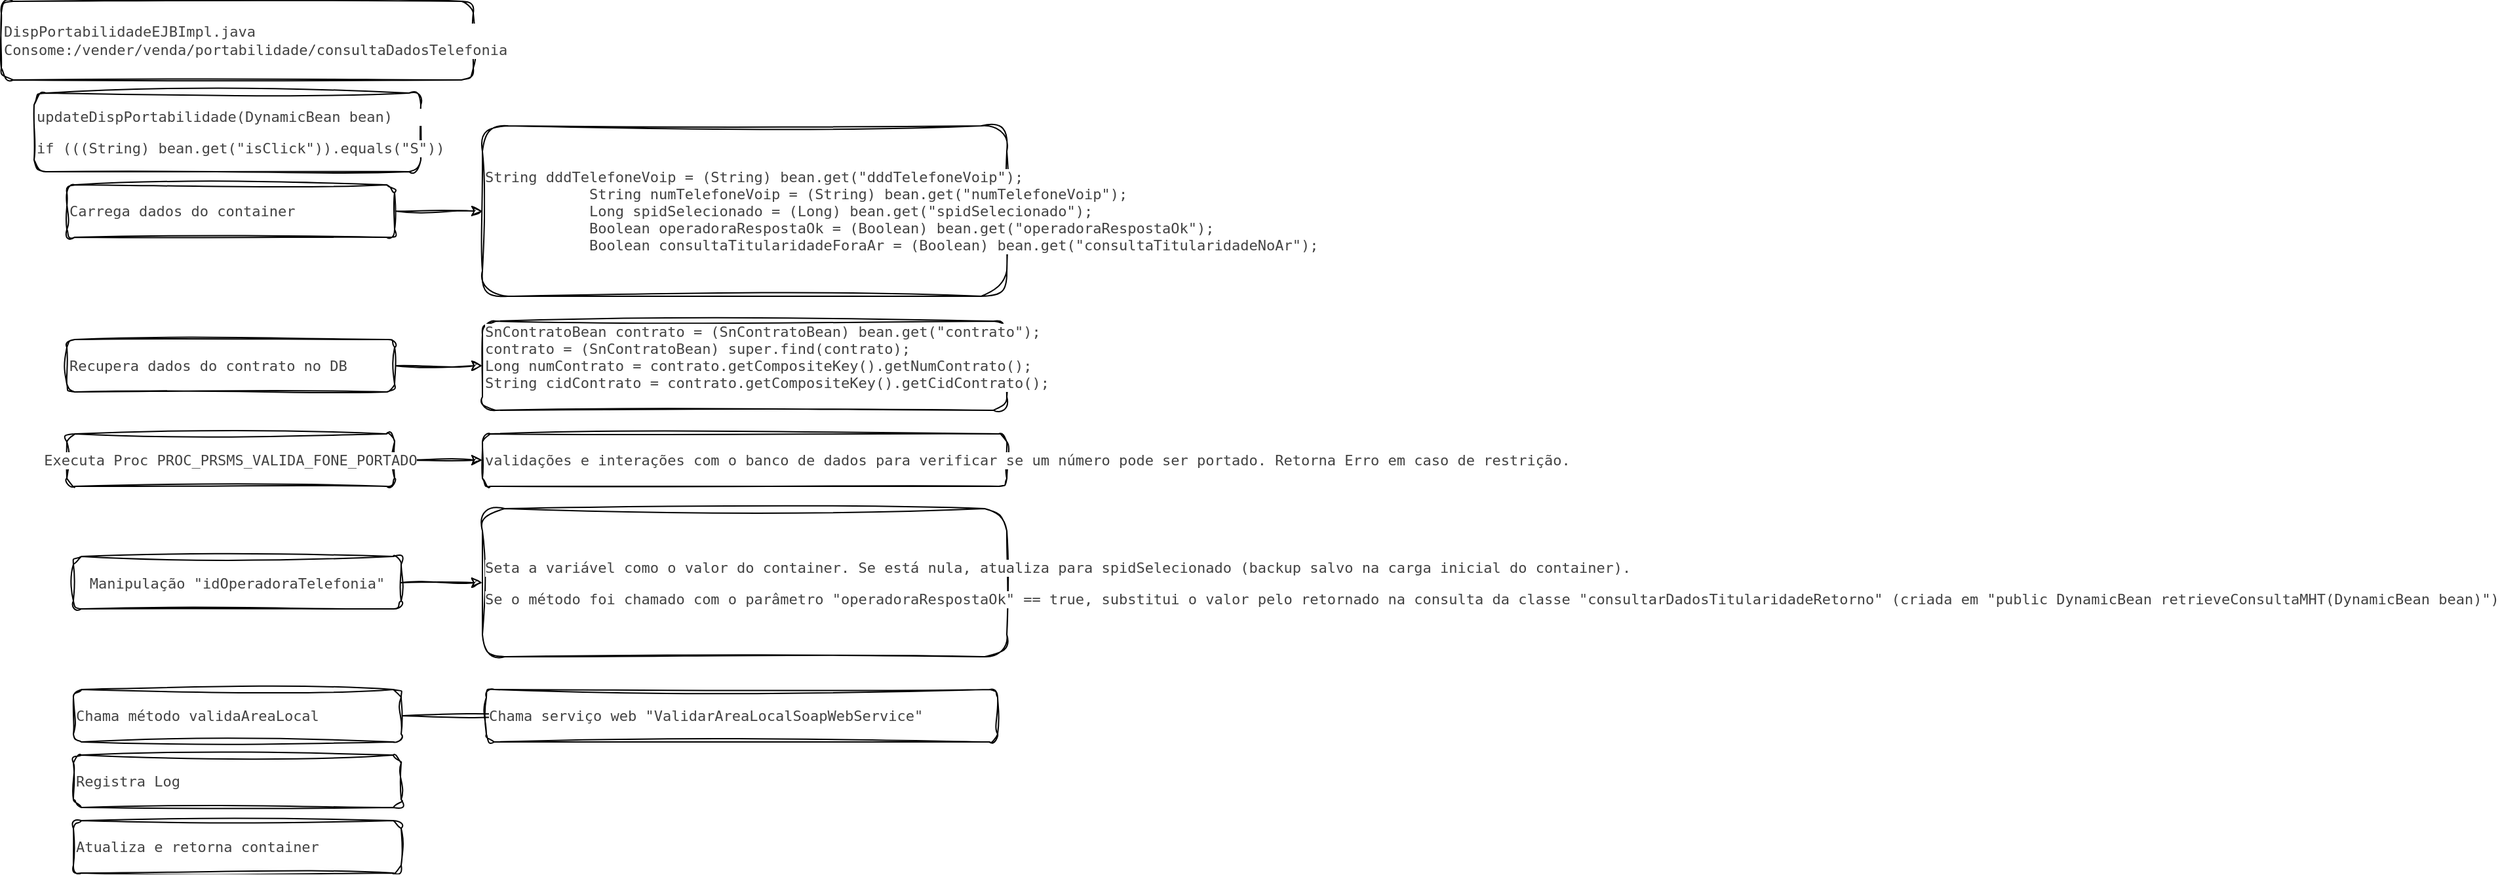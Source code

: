 <mxfile version="24.9.2">
  <diagram name="Página-1" id="NA0iOw3Dosm294sdDX1Z">
    <mxGraphModel dx="1781" dy="566" grid="1" gridSize="10" guides="1" tooltips="1" connect="1" arrows="1" fold="1" page="1" pageScale="1" pageWidth="827" pageHeight="1169" math="0" shadow="0">
      <root>
        <mxCell id="0" />
        <mxCell id="1" parent="0" />
        <mxCell id="0h3wnooJiqVJj6Soy01k-1" value="&lt;pre style=&quot;cursor: auto; user-select: text; text-wrap-mode: wrap; color: rgb(66, 66, 66); background-color: rgb(255, 255, 255);&quot; class=&quot;vC7TJ allowTextSelection&quot;&gt;DispPortabilidadeEJBImpl.java&lt;br&gt;Consome:/vender/venda/portabilidade/consultaDadosTelefonia&lt;/pre&gt;" style="rounded=1;whiteSpace=wrap;html=1;sketch=1;hachureGap=4;jiggle=2;curveFitting=1;fontFamily=Architects Daughter;fontSource=https%3A%2F%2Ffonts.googleapis.com%2Fcss%3Ffamily%3DArchitects%2BDaughter;fontSize=11;align=left;" parent="1" vertex="1">
          <mxGeometry x="-780" y="10" width="360" height="60" as="geometry" />
        </mxCell>
        <mxCell id="0h3wnooJiqVJj6Soy01k-2" value="&lt;pre style=&quot;cursor: auto; user-select: text; text-wrap-mode: wrap; color: rgb(66, 66, 66); background-color: rgb(255, 255, 255);&quot; class=&quot;vC7TJ allowTextSelection&quot;&gt;updateDispPortabilidade(DynamicBean bean)&lt;/pre&gt;&lt;pre style=&quot;cursor: auto; user-select: text; background-color: rgb(255, 255, 255);&quot; class=&quot;vC7TJ allowTextSelection&quot;&gt;&lt;font color=&quot;#424242&quot;&gt;&lt;span style=&quot;text-wrap-mode: wrap;&quot;&gt;if (((String) bean.get(&quot;isClick&quot;)).equals(&quot;S&quot;))&lt;/span&gt;&lt;/font&gt;&lt;/pre&gt;" style="rounded=1;whiteSpace=wrap;html=1;sketch=1;hachureGap=4;jiggle=2;curveFitting=1;fontFamily=Architects Daughter;fontSource=https%3A%2F%2Ffonts.googleapis.com%2Fcss%3Ffamily%3DArchitects%2BDaughter;fontSize=11;align=left;" parent="1" vertex="1">
          <mxGeometry x="-755" y="80" width="295" height="60" as="geometry" />
        </mxCell>
        <mxCell id="BFVhAXWcCU9h6VFLly8J-7" style="edgeStyle=orthogonalEdgeStyle;rounded=0;sketch=1;hachureGap=4;jiggle=2;curveFitting=1;orthogonalLoop=1;jettySize=auto;html=1;entryX=0;entryY=0.5;entryDx=0;entryDy=0;fontFamily=Architects Daughter;fontSource=https%3A%2F%2Ffonts.googleapis.com%2Fcss%3Ffamily%3DArchitects%2BDaughter;" edge="1" parent="1" source="0h3wnooJiqVJj6Soy01k-3" target="BFVhAXWcCU9h6VFLly8J-6">
          <mxGeometry relative="1" as="geometry" />
        </mxCell>
        <mxCell id="0h3wnooJiqVJj6Soy01k-3" value="&lt;pre style=&quot;cursor: auto; user-select: text; text-wrap-mode: wrap; color: rgb(66, 66, 66); background-color: rgb(255, 255, 255);&quot; class=&quot;vC7TJ allowTextSelection&quot;&gt;Carrega dados do container&lt;/pre&gt;" style="rounded=1;whiteSpace=wrap;html=1;sketch=1;hachureGap=4;jiggle=2;curveFitting=1;fontFamily=Architects Daughter;fontSource=https%3A%2F%2Ffonts.googleapis.com%2Fcss%3Ffamily%3DArchitects%2BDaughter;fontSize=11;align=left;" parent="1" vertex="1">
          <mxGeometry x="-730" y="150" width="250" height="40" as="geometry" />
        </mxCell>
        <mxCell id="BFVhAXWcCU9h6VFLly8J-9" style="edgeStyle=orthogonalEdgeStyle;rounded=0;sketch=1;hachureGap=4;jiggle=2;curveFitting=1;orthogonalLoop=1;jettySize=auto;html=1;entryX=0;entryY=0.5;entryDx=0;entryDy=0;fontFamily=Architects Daughter;fontSource=https%3A%2F%2Ffonts.googleapis.com%2Fcss%3Ffamily%3DArchitects%2BDaughter;" edge="1" parent="1" source="0h3wnooJiqVJj6Soy01k-4" target="BFVhAXWcCU9h6VFLly8J-8">
          <mxGeometry relative="1" as="geometry" />
        </mxCell>
        <mxCell id="0h3wnooJiqVJj6Soy01k-4" value="&lt;pre style=&quot;cursor: auto; user-select: text; text-wrap-mode: wrap; color: rgb(66, 66, 66); background-color: rgb(255, 255, 255);&quot; class=&quot;vC7TJ allowTextSelection&quot;&gt;Recupera dados do contrato no DB&lt;/pre&gt;" style="rounded=1;whiteSpace=wrap;html=1;sketch=1;hachureGap=4;jiggle=2;curveFitting=1;fontFamily=Architects Daughter;fontSource=https%3A%2F%2Ffonts.googleapis.com%2Fcss%3Ffamily%3DArchitects%2BDaughter;fontSize=11;align=left;" parent="1" vertex="1">
          <mxGeometry x="-730" y="268" width="250" height="40" as="geometry" />
        </mxCell>
        <mxCell id="BFVhAXWcCU9h6VFLly8J-11" style="edgeStyle=orthogonalEdgeStyle;rounded=0;sketch=1;hachureGap=4;jiggle=2;curveFitting=1;orthogonalLoop=1;jettySize=auto;html=1;entryX=0;entryY=0.5;entryDx=0;entryDy=0;fontFamily=Architects Daughter;fontSource=https%3A%2F%2Ffonts.googleapis.com%2Fcss%3Ffamily%3DArchitects%2BDaughter;" edge="1" parent="1" source="0h3wnooJiqVJj6Soy01k-5" target="BFVhAXWcCU9h6VFLly8J-10">
          <mxGeometry relative="1" as="geometry" />
        </mxCell>
        <mxCell id="0h3wnooJiqVJj6Soy01k-5" value="&lt;pre class=&quot;vC7TJ allowTextSelection&quot; style=&quot;cursor: auto; user-select: text; text-wrap-mode: wrap; color: rgb(66, 66, 66); text-align: start; background-color: rgb(255, 255, 255);&quot;&gt;Executa Proc PROC_PRSMS_VALIDA_FONE_PORTADO&lt;/pre&gt;" style="rounded=1;whiteSpace=wrap;html=1;sketch=1;hachureGap=4;jiggle=2;curveFitting=1;fontFamily=Architects Daughter;fontSource=https%3A%2F%2Ffonts.googleapis.com%2Fcss%3Ffamily%3DArchitects%2BDaughter;fontSize=11;" parent="1" vertex="1">
          <mxGeometry x="-730" y="340" width="250" height="40" as="geometry" />
        </mxCell>
        <mxCell id="BFVhAXWcCU9h6VFLly8J-4" style="edgeStyle=orthogonalEdgeStyle;rounded=0;sketch=1;hachureGap=4;jiggle=2;curveFitting=1;orthogonalLoop=1;jettySize=auto;html=1;fontFamily=Architects Daughter;fontSource=https%3A%2F%2Ffonts.googleapis.com%2Fcss%3Ffamily%3DArchitects%2BDaughter;" edge="1" parent="1" source="0h3wnooJiqVJj6Soy01k-6">
          <mxGeometry relative="1" as="geometry">
            <mxPoint x="-300" y="555" as="targetPoint" />
          </mxGeometry>
        </mxCell>
        <mxCell id="0h3wnooJiqVJj6Soy01k-6" value="&lt;pre style=&quot;cursor: auto; user-select: text; text-wrap-mode: wrap; color: rgb(66, 66, 66); background-color: rgb(255, 255, 255);&quot; class=&quot;vC7TJ allowTextSelection&quot;&gt;Chama método validaAreaLocal&lt;/pre&gt;" style="rounded=1;whiteSpace=wrap;html=1;sketch=1;hachureGap=4;jiggle=2;curveFitting=1;fontFamily=Architects Daughter;fontSource=https%3A%2F%2Ffonts.googleapis.com%2Fcss%3Ffamily%3DArchitects%2BDaughter;fontSize=11;align=left;" parent="1" vertex="1">
          <mxGeometry x="-725" y="535" width="250" height="40" as="geometry" />
        </mxCell>
        <mxCell id="BFVhAXWcCU9h6VFLly8J-1" value="&lt;pre style=&quot;cursor: auto; user-select: text; text-wrap-mode: wrap; color: rgb(66, 66, 66); background-color: rgb(255, 255, 255);&quot; class=&quot;vC7TJ allowTextSelection&quot;&gt;Registra Log&lt;/pre&gt;" style="rounded=1;whiteSpace=wrap;html=1;sketch=1;hachureGap=4;jiggle=2;curveFitting=1;fontFamily=Architects Daughter;fontSource=https%3A%2F%2Ffonts.googleapis.com%2Fcss%3Ffamily%3DArchitects%2BDaughter;fontSize=11;align=left;" vertex="1" parent="1">
          <mxGeometry x="-725" y="585" width="250" height="40" as="geometry" />
        </mxCell>
        <mxCell id="BFVhAXWcCU9h6VFLly8J-2" value="&lt;pre style=&quot;cursor: auto; user-select: text; text-wrap-mode: wrap; color: rgb(66, 66, 66); background-color: rgb(255, 255, 255);&quot; class=&quot;vC7TJ allowTextSelection&quot;&gt;Atualiza e retorna container&lt;/pre&gt;" style="rounded=1;whiteSpace=wrap;html=1;sketch=1;hachureGap=4;jiggle=2;curveFitting=1;fontFamily=Architects Daughter;fontSource=https%3A%2F%2Ffonts.googleapis.com%2Fcss%3Ffamily%3DArchitects%2BDaughter;fontSize=11;align=left;" vertex="1" parent="1">
          <mxGeometry x="-725" y="635" width="250" height="40" as="geometry" />
        </mxCell>
        <mxCell id="BFVhAXWcCU9h6VFLly8J-5" value="&lt;pre style=&quot;cursor: auto; user-select: text; text-wrap-mode: wrap; color: rgb(66, 66, 66); background-color: rgb(255, 255, 255);&quot; class=&quot;vC7TJ allowTextSelection&quot;&gt;Chama serviço web &quot;ValidarAreaLocalSoapWebService&quot;&lt;/pre&gt;" style="rounded=1;whiteSpace=wrap;html=1;sketch=1;hachureGap=4;jiggle=2;curveFitting=1;fontFamily=Architects Daughter;fontSource=https%3A%2F%2Ffonts.googleapis.com%2Fcss%3Ffamily%3DArchitects%2BDaughter;fontSize=11;align=left;" vertex="1" parent="1">
          <mxGeometry x="-410" y="535" width="390" height="40" as="geometry" />
        </mxCell>
        <mxCell id="BFVhAXWcCU9h6VFLly8J-6" value="&lt;pre style=&quot;cursor: auto; user-select: text; text-wrap-mode: wrap; color: rgb(66, 66, 66); background-color: rgb(255, 255, 255);&quot; class=&quot;vC7TJ allowTextSelection&quot;&gt;String dddTelefoneVoip = (String) bean.get(&quot;dddTelefoneVoip&quot;);&lt;br&gt;            String numTelefoneVoip = (String) bean.get(&quot;numTelefoneVoip&quot;);&lt;br&gt;            Long spidSelecionado = (Long) bean.get(&quot;spidSelecionado&quot;);&lt;br&gt;            Boolean operadoraRespostaOk = (Boolean) bean.get(&quot;operadoraRespostaOk&quot;);&lt;br&gt;            Boolean consultaTitularidadeForaAr = (Boolean) bean.get(&quot;consultaTitularidadeNoAr&quot;);&lt;br&gt;&lt;/pre&gt;" style="rounded=1;whiteSpace=wrap;html=1;sketch=1;hachureGap=4;jiggle=2;curveFitting=1;fontFamily=Architects Daughter;fontSource=https%3A%2F%2Ffonts.googleapis.com%2Fcss%3Ffamily%3DArchitects%2BDaughter;fontSize=11;align=left;" vertex="1" parent="1">
          <mxGeometry x="-413" y="105" width="400" height="130" as="geometry" />
        </mxCell>
        <mxCell id="BFVhAXWcCU9h6VFLly8J-8" value="&lt;pre style=&quot;cursor: auto; user-select: text; background-color: rgb(255, 255, 255);&quot; class=&quot;vC7TJ allowTextSelection&quot;&gt;&lt;font color=&quot;#424242&quot;&gt;&lt;span style=&quot;text-wrap-mode: wrap;&quot;&gt;SnContratoBean contrato = (SnContratoBean) bean.get(&quot;contrato&quot;);&lt;br/&gt;contrato = (SnContratoBean) super.find(contrato);&lt;br/&gt;Long numContrato = contrato.getCompositeKey().getNumContrato();&lt;br/&gt;String cidContrato = contrato.getCompositeKey().getCidContrato();&lt;/span&gt;&lt;/font&gt;&lt;span style=&quot;color: rgb(66, 66, 66); text-wrap-mode: wrap;&quot;&gt;&lt;br/&gt;&lt;/span&gt;&lt;/pre&gt;&lt;div&gt;&lt;br&gt;&lt;/div&gt;" style="rounded=1;whiteSpace=wrap;html=1;sketch=1;hachureGap=4;jiggle=2;curveFitting=1;fontFamily=Architects Daughter;fontSource=https%3A%2F%2Ffonts.googleapis.com%2Fcss%3Ffamily%3DArchitects%2BDaughter;fontSize=11;align=left;" vertex="1" parent="1">
          <mxGeometry x="-413" y="254" width="400" height="68" as="geometry" />
        </mxCell>
        <mxCell id="BFVhAXWcCU9h6VFLly8J-10" value="&lt;pre style=&quot;cursor: auto; user-select: text; background-color: rgb(255, 255, 255);&quot; class=&quot;vC7TJ allowTextSelection&quot;&gt;&lt;font color=&quot;#424242&quot;&gt;&lt;span style=&quot;text-wrap-mode: wrap;&quot;&gt;validações e interações com o banco de dados para verificar se um número pode ser portado. Retorna Erro em caso de restrição.&lt;/span&gt;&lt;/font&gt;&lt;/pre&gt;" style="rounded=1;whiteSpace=wrap;html=1;sketch=1;hachureGap=4;jiggle=2;curveFitting=1;fontFamily=Architects Daughter;fontSource=https%3A%2F%2Ffonts.googleapis.com%2Fcss%3Ffamily%3DArchitects%2BDaughter;fontSize=11;align=left;" vertex="1" parent="1">
          <mxGeometry x="-413" y="340" width="400" height="40" as="geometry" />
        </mxCell>
        <mxCell id="BFVhAXWcCU9h6VFLly8J-12" style="edgeStyle=orthogonalEdgeStyle;rounded=0;sketch=1;hachureGap=4;jiggle=2;curveFitting=1;orthogonalLoop=1;jettySize=auto;html=1;entryX=0;entryY=0.5;entryDx=0;entryDy=0;fontFamily=Architects Daughter;fontSource=https%3A%2F%2Ffonts.googleapis.com%2Fcss%3Ffamily%3DArchitects%2BDaughter;" edge="1" parent="1" source="BFVhAXWcCU9h6VFLly8J-13" target="BFVhAXWcCU9h6VFLly8J-14">
          <mxGeometry relative="1" as="geometry" />
        </mxCell>
        <mxCell id="BFVhAXWcCU9h6VFLly8J-13" value="&lt;pre class=&quot;vC7TJ allowTextSelection&quot; style=&quot;cursor: auto; user-select: text; text-wrap-mode: wrap; color: rgb(66, 66, 66); text-align: start; background-color: rgb(255, 255, 255);&quot;&gt;Manipulação &quot;idOperadoraTelefonia&quot;&lt;/pre&gt;" style="rounded=1;whiteSpace=wrap;html=1;sketch=1;hachureGap=4;jiggle=2;curveFitting=1;fontFamily=Architects Daughter;fontSource=https%3A%2F%2Ffonts.googleapis.com%2Fcss%3Ffamily%3DArchitects%2BDaughter;fontSize=11;" vertex="1" parent="1">
          <mxGeometry x="-725" y="433.5" width="250" height="40" as="geometry" />
        </mxCell>
        <mxCell id="BFVhAXWcCU9h6VFLly8J-14" value="&lt;pre style=&quot;cursor: auto; user-select: text; background-color: rgb(255, 255, 255);&quot; class=&quot;vC7TJ allowTextSelection&quot;&gt;&lt;font color=&quot;#424242&quot;&gt;&lt;span style=&quot;text-wrap-mode: wrap;&quot;&gt;Seta a variável como o valor do container. Se está nula, atualiza para spidSelecionado (backup salvo na carga inicial do container).&lt;/span&gt;&lt;/font&gt;&lt;/pre&gt;&lt;pre style=&quot;cursor: auto; user-select: text; background-color: rgb(255, 255, 255);&quot; class=&quot;vC7TJ allowTextSelection&quot;&gt;&lt;font color=&quot;#424242&quot;&gt;&lt;span style=&quot;text-wrap-mode: wrap;&quot;&gt;Se o método foi chamado com o parâmetro &quot;operadoraRespostaOk&quot; == true, substitui o valor pelo retornado na consulta da classe &quot;consultarDadosTitularidadeRetorno&quot; (criada em &quot;public DynamicBean retrieveConsultaMHT(DynamicBean bean)&quot;)&lt;/span&gt;&lt;/font&gt;&lt;/pre&gt;" style="rounded=1;whiteSpace=wrap;html=1;sketch=1;hachureGap=4;jiggle=2;curveFitting=1;fontFamily=Architects Daughter;fontSource=https%3A%2F%2Ffonts.googleapis.com%2Fcss%3Ffamily%3DArchitects%2BDaughter;fontSize=11;align=left;" vertex="1" parent="1">
          <mxGeometry x="-413" y="397" width="400" height="113" as="geometry" />
        </mxCell>
      </root>
    </mxGraphModel>
  </diagram>
</mxfile>
